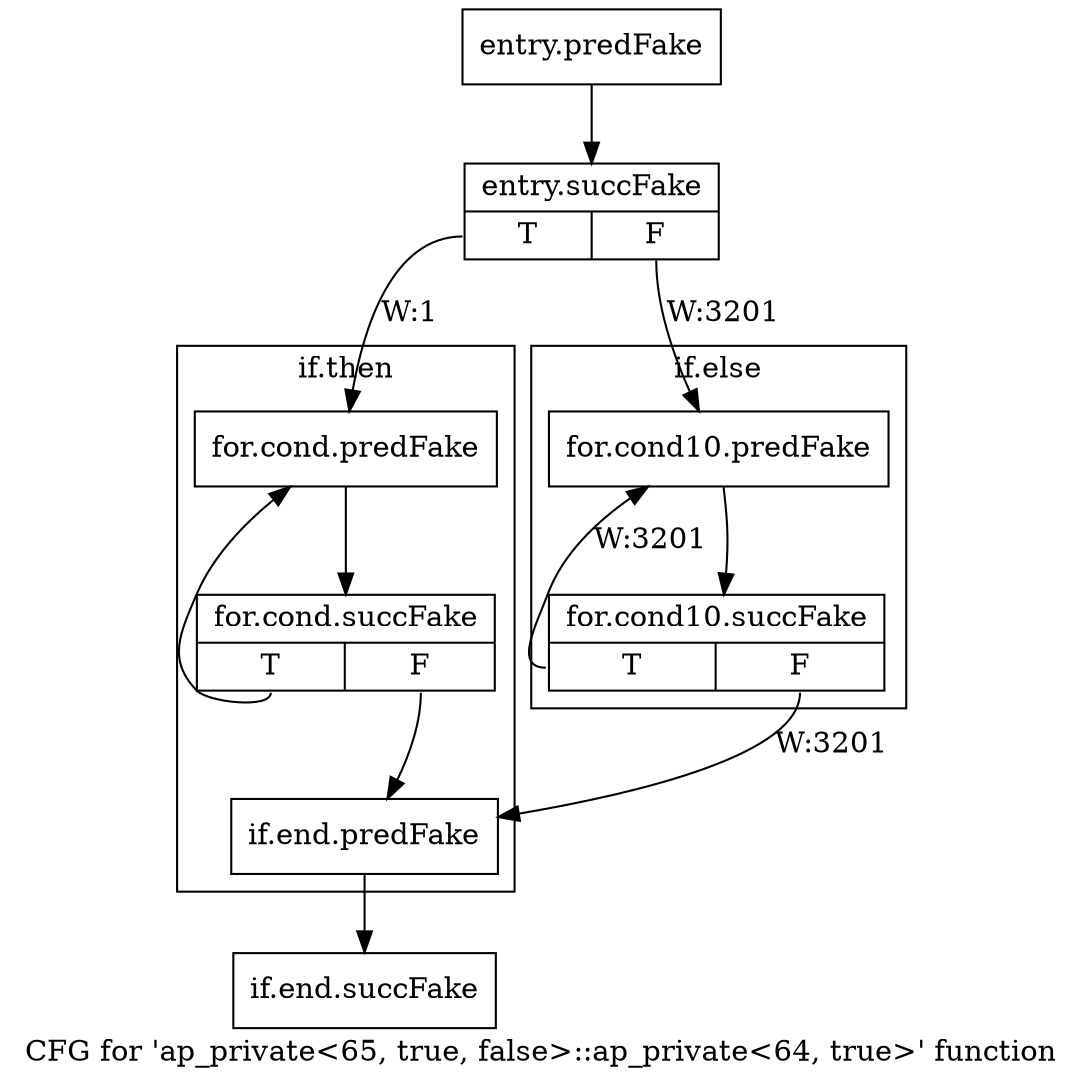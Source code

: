 digraph "CFG for 'ap_private\<65, true, false\>::ap_private\<64, true\>' function" {
	label="CFG for 'ap_private\<65, true, false\>::ap_private\<64, true\>' function";

	Node0x3df75b0 [shape=record,filename="",linenumber="",label="{entry.predFake}"];
	Node0x3df75b0 -> Node0x3ed61c0[ callList="" memoryops="" filename="/tools/Xilinx/Vitis_HLS/2022.1/include/etc/ap_private.h" execusionnum="3200"];
	Node0x3ed61c0 [shape=record,filename="/tools/Xilinx/Vitis_HLS/2022.1/include/etc/ap_private.h",linenumber="3503",label="{entry.succFake|{<s0>T|<s1>F}}"];
	Node0x3ed61c0:s0 -> Node0x3dfb4d0[label="W:1" callList="" memoryops="" filename="/tools/Xilinx/Vitis_HLS/2022.1/include/etc/ap_private.h" execusionnum="0"];
	Node0x3ed61c0:s1 -> Node0x3dfb660[label="W:3201" callList="" memoryops="" filename="/tools/Xilinx/Vitis_HLS/2022.1/include/etc/ap_private.h" execusionnum="3200"];
	Node0x3dfb7a0 [shape=record,filename="/tools/Xilinx/Vitis_HLS/2022.1/include/etc/ap_private.h",linenumber="3512",label="{if.end.predFake}"];
	Node0x3dfb7a0 -> Node0x3ed65e0[ callList="" memoryops="" filename="/tools/Xilinx/Vitis_HLS/2022.1/include/etc/ap_private.h" execusionnum="0"];
	Node0x3ed65e0 [shape=record,filename="/tools/Xilinx/Vitis_HLS/2022.1/include/etc/ap_private.h",linenumber="3514",label="{if.end.succFake}"];
subgraph cluster_0 {
	label="if.then";
	tripcount="0";
	invocationtime="1";

	Node0x3dfb4d0 [shape=record,filename="/tools/Xilinx/Vitis_HLS/2022.1/include/etc/ap_private.h",linenumber="3505",label="{for.cond.predFake}"];
	Node0x3dfb4d0 -> Node0x3ed6260[ callList="" memoryops="" filename="/tools/Xilinx/Vitis_HLS/2022.1/include/etc/ap_private.h" execusionnum="0"];
	Node0x3ed6260 [shape=record,filename="/tools/Xilinx/Vitis_HLS/2022.1/include/etc/ap_private.h",linenumber="3505",label="{for.cond.succFake|{<s0>T|<s1>F}}"];
	Node0x3ed6260:s0 -> Node0x3dfb4d0[ callList="" memoryops="" filename="/tools/Xilinx/Vitis_HLS/2022.1/include/etc/ap_private.h" execusionnum="0"];
	Node0x3ed6260:s1 -> Node0x3dfb7a0[ callList="" memoryops="" filename="/tools/Xilinx/Vitis_HLS/2022.1/include/etc/ap_private.h" execusionnum="0"];
}
subgraph cluster_1 {
	label="if.else";
	tripcount="3200";
	invocationtime="3201";

	Node0x3dfb660 [shape=record,filename="/tools/Xilinx/Vitis_HLS/2022.1/include/etc/ap_private.h",linenumber="3509",label="{for.cond10.predFake}"];
	Node0x3dfb660 -> Node0x3ed63f0[ callList="" memoryops="" filename="/tools/Xilinx/Vitis_HLS/2022.1/include/etc/ap_private.h" execusionnum="6400"];
	Node0x3ed63f0 [shape=record,filename="/tools/Xilinx/Vitis_HLS/2022.1/include/etc/ap_private.h",linenumber="3509",label="{for.cond10.succFake|{<s0>T|<s1>F}}"];
	Node0x3ed63f0:s0 -> Node0x3dfb660[label="W:3201" callList="" memoryops="" filename="/tools/Xilinx/Vitis_HLS/2022.1/include/etc/ap_private.h" execusionnum="3200"];
	Node0x3ed63f0:s1 -> Node0x3dfb7a0[label="W:3201" callList="" memoryops="" filename="" execusionnum="3200"];
}
}
